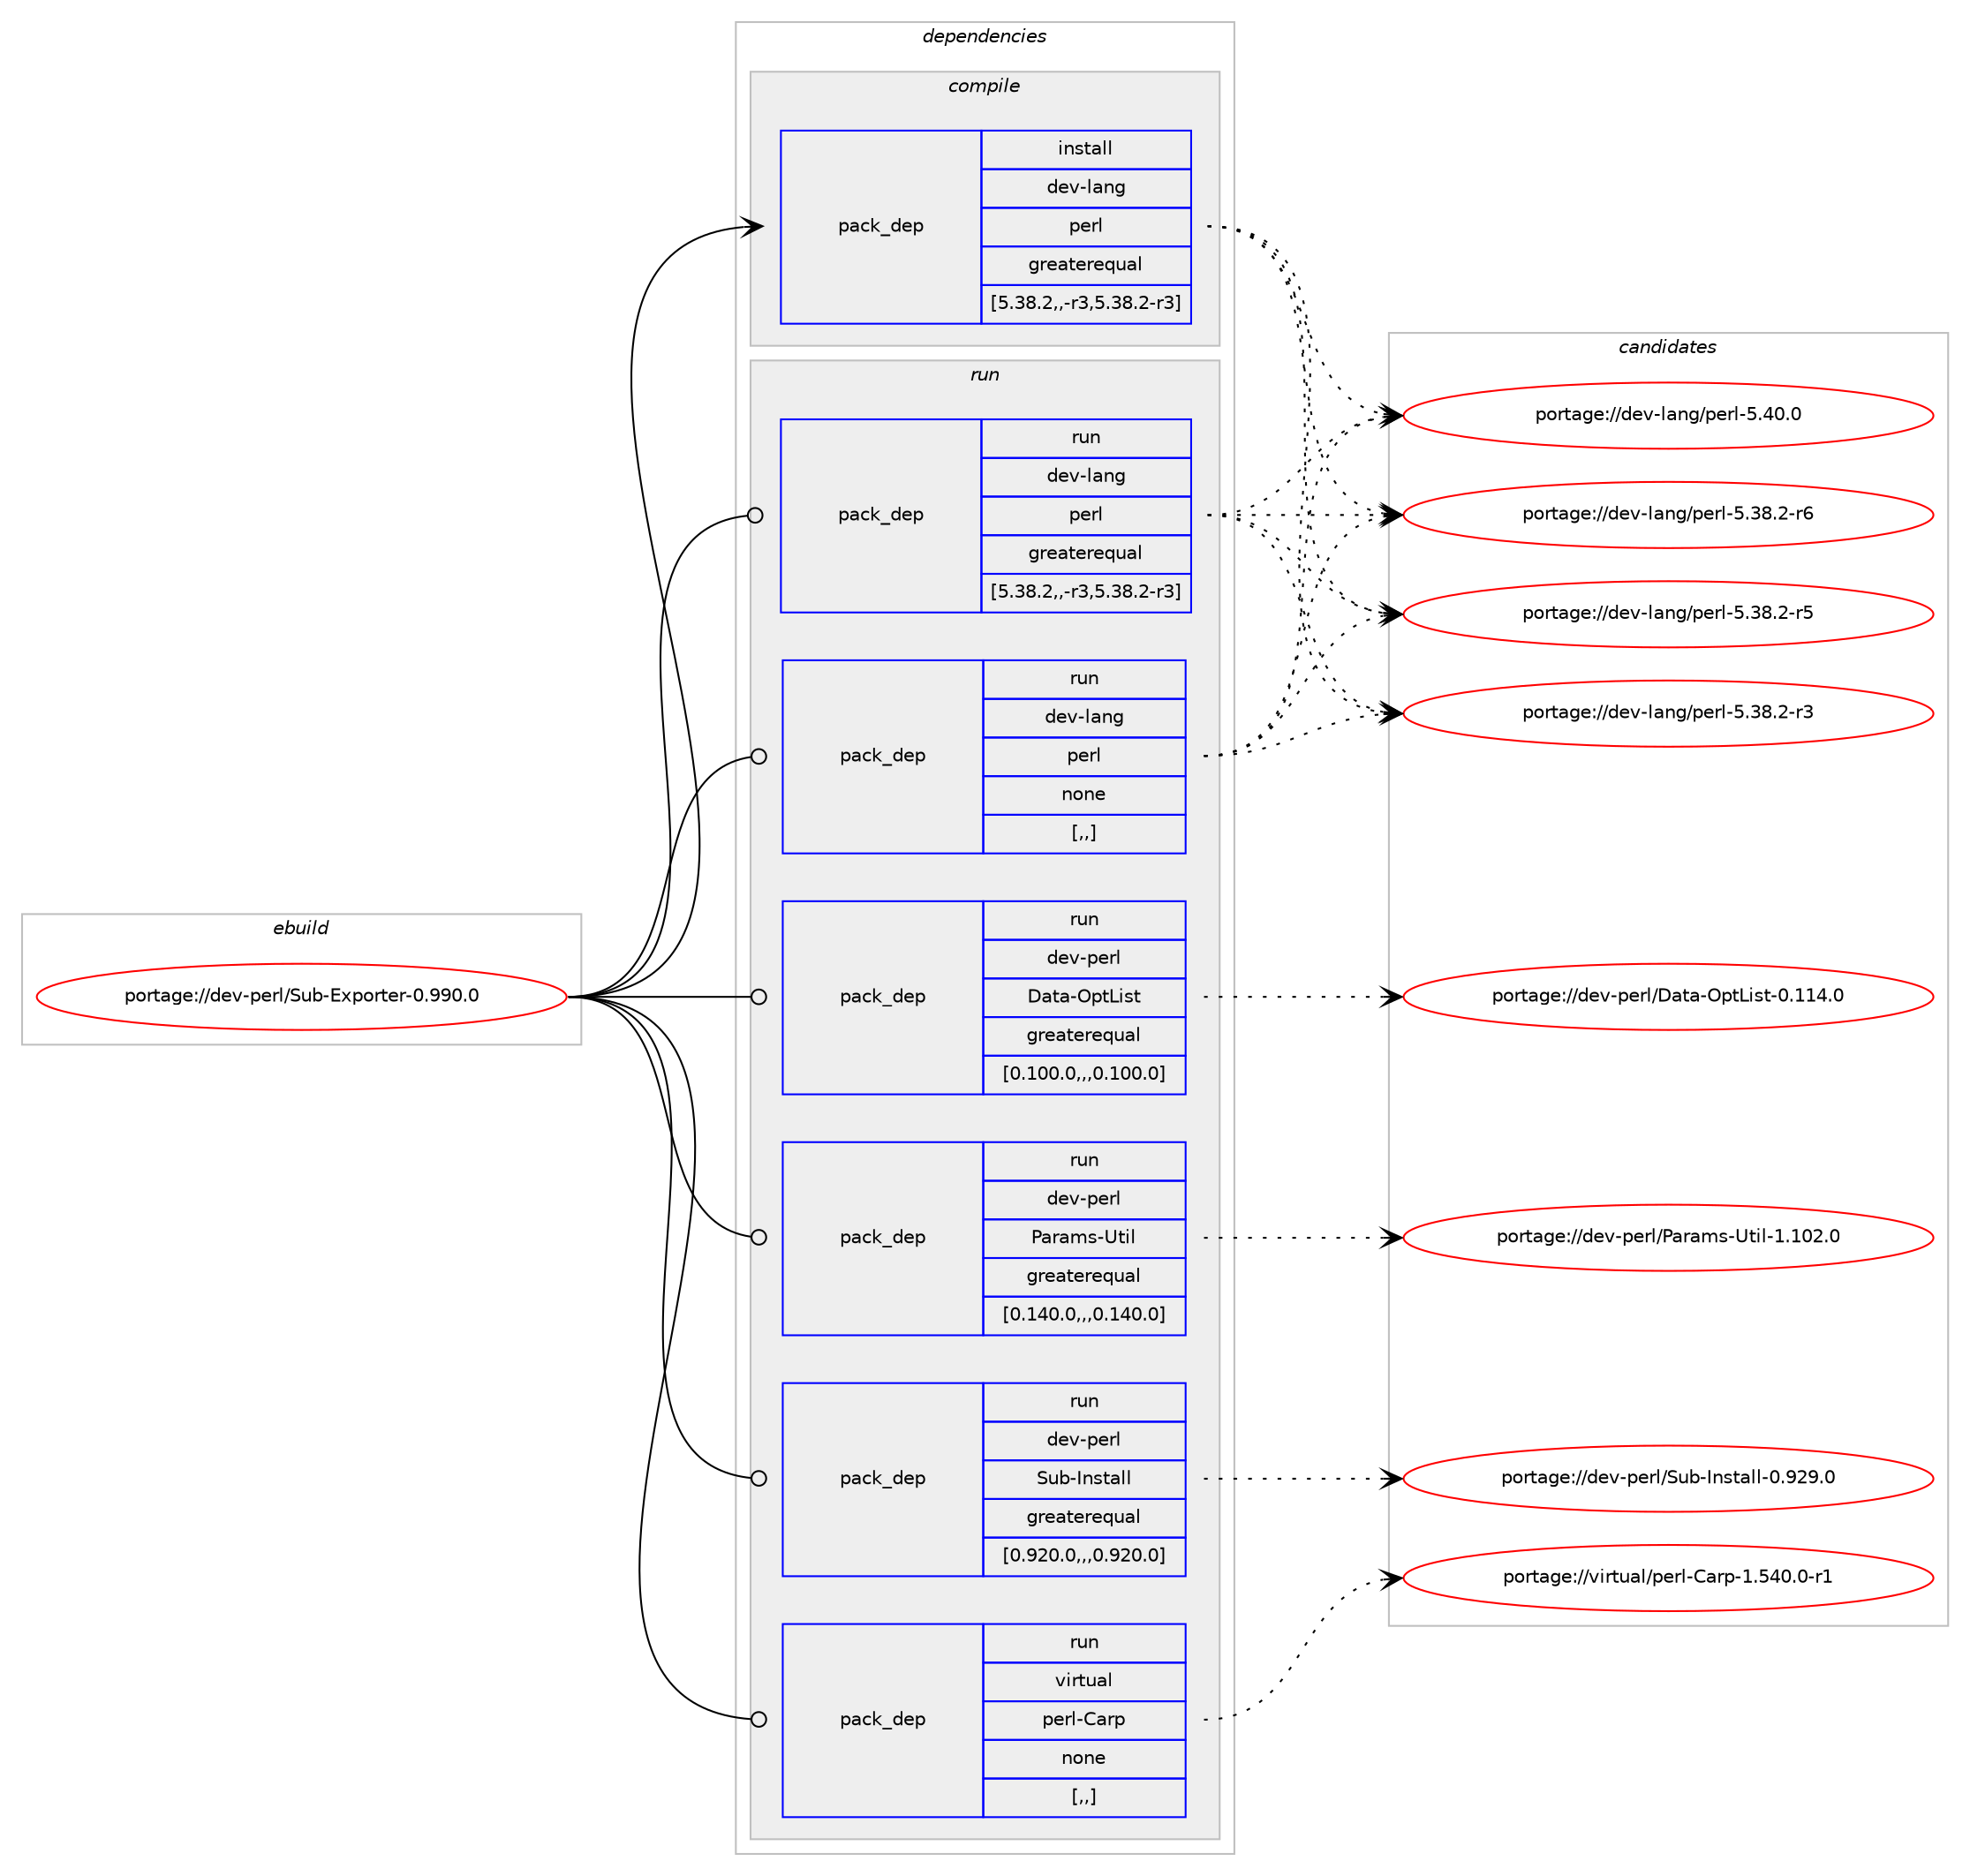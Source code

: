 digraph prolog {

# *************
# Graph options
# *************

newrank=true;
concentrate=true;
compound=true;
graph [rankdir=LR,fontname=Helvetica,fontsize=10,ranksep=1.5];#, ranksep=2.5, nodesep=0.2];
edge  [arrowhead=vee];
node  [fontname=Helvetica,fontsize=10];

# **********
# The ebuild
# **********

subgraph cluster_leftcol {
color=gray;
label=<<i>ebuild</i>>;
id [label="portage://dev-perl/Sub-Exporter-0.990.0", color=red, width=4, href="../dev-perl/Sub-Exporter-0.990.0.svg"];
}

# ****************
# The dependencies
# ****************

subgraph cluster_midcol {
color=gray;
label=<<i>dependencies</i>>;
subgraph cluster_compile {
fillcolor="#eeeeee";
style=filled;
label=<<i>compile</i>>;
subgraph pack105870 {
dependency137177 [label=<<TABLE BORDER="0" CELLBORDER="1" CELLSPACING="0" CELLPADDING="4" WIDTH="220"><TR><TD ROWSPAN="6" CELLPADDING="30">pack_dep</TD></TR><TR><TD WIDTH="110">install</TD></TR><TR><TD>dev-lang</TD></TR><TR><TD>perl</TD></TR><TR><TD>greaterequal</TD></TR><TR><TD>[5.38.2,,-r3,5.38.2-r3]</TD></TR></TABLE>>, shape=none, color=blue];
}
id:e -> dependency137177:w [weight=20,style="solid",arrowhead="vee"];
}
subgraph cluster_compileandrun {
fillcolor="#eeeeee";
style=filled;
label=<<i>compile and run</i>>;
}
subgraph cluster_run {
fillcolor="#eeeeee";
style=filled;
label=<<i>run</i>>;
subgraph pack105871 {
dependency137178 [label=<<TABLE BORDER="0" CELLBORDER="1" CELLSPACING="0" CELLPADDING="4" WIDTH="220"><TR><TD ROWSPAN="6" CELLPADDING="30">pack_dep</TD></TR><TR><TD WIDTH="110">run</TD></TR><TR><TD>dev-lang</TD></TR><TR><TD>perl</TD></TR><TR><TD>greaterequal</TD></TR><TR><TD>[5.38.2,,-r3,5.38.2-r3]</TD></TR></TABLE>>, shape=none, color=blue];
}
id:e -> dependency137178:w [weight=20,style="solid",arrowhead="odot"];
subgraph pack105872 {
dependency137179 [label=<<TABLE BORDER="0" CELLBORDER="1" CELLSPACING="0" CELLPADDING="4" WIDTH="220"><TR><TD ROWSPAN="6" CELLPADDING="30">pack_dep</TD></TR><TR><TD WIDTH="110">run</TD></TR><TR><TD>dev-lang</TD></TR><TR><TD>perl</TD></TR><TR><TD>none</TD></TR><TR><TD>[,,]</TD></TR></TABLE>>, shape=none, color=blue];
}
id:e -> dependency137179:w [weight=20,style="solid",arrowhead="odot"];
subgraph pack105873 {
dependency137180 [label=<<TABLE BORDER="0" CELLBORDER="1" CELLSPACING="0" CELLPADDING="4" WIDTH="220"><TR><TD ROWSPAN="6" CELLPADDING="30">pack_dep</TD></TR><TR><TD WIDTH="110">run</TD></TR><TR><TD>dev-perl</TD></TR><TR><TD>Data-OptList</TD></TR><TR><TD>greaterequal</TD></TR><TR><TD>[0.100.0,,,0.100.0]</TD></TR></TABLE>>, shape=none, color=blue];
}
id:e -> dependency137180:w [weight=20,style="solid",arrowhead="odot"];
subgraph pack105874 {
dependency137181 [label=<<TABLE BORDER="0" CELLBORDER="1" CELLSPACING="0" CELLPADDING="4" WIDTH="220"><TR><TD ROWSPAN="6" CELLPADDING="30">pack_dep</TD></TR><TR><TD WIDTH="110">run</TD></TR><TR><TD>dev-perl</TD></TR><TR><TD>Params-Util</TD></TR><TR><TD>greaterequal</TD></TR><TR><TD>[0.140.0,,,0.140.0]</TD></TR></TABLE>>, shape=none, color=blue];
}
id:e -> dependency137181:w [weight=20,style="solid",arrowhead="odot"];
subgraph pack105875 {
dependency137182 [label=<<TABLE BORDER="0" CELLBORDER="1" CELLSPACING="0" CELLPADDING="4" WIDTH="220"><TR><TD ROWSPAN="6" CELLPADDING="30">pack_dep</TD></TR><TR><TD WIDTH="110">run</TD></TR><TR><TD>dev-perl</TD></TR><TR><TD>Sub-Install</TD></TR><TR><TD>greaterequal</TD></TR><TR><TD>[0.920.0,,,0.920.0]</TD></TR></TABLE>>, shape=none, color=blue];
}
id:e -> dependency137182:w [weight=20,style="solid",arrowhead="odot"];
subgraph pack105876 {
dependency137183 [label=<<TABLE BORDER="0" CELLBORDER="1" CELLSPACING="0" CELLPADDING="4" WIDTH="220"><TR><TD ROWSPAN="6" CELLPADDING="30">pack_dep</TD></TR><TR><TD WIDTH="110">run</TD></TR><TR><TD>virtual</TD></TR><TR><TD>perl-Carp</TD></TR><TR><TD>none</TD></TR><TR><TD>[,,]</TD></TR></TABLE>>, shape=none, color=blue];
}
id:e -> dependency137183:w [weight=20,style="solid",arrowhead="odot"];
}
}

# **************
# The candidates
# **************

subgraph cluster_choices {
rank=same;
color=gray;
label=<<i>candidates</i>>;

subgraph choice105870 {
color=black;
nodesep=1;
choice10010111845108971101034711210111410845534652484648 [label="portage://dev-lang/perl-5.40.0", color=red, width=4,href="../dev-lang/perl-5.40.0.svg"];
choice100101118451089711010347112101114108455346515646504511454 [label="portage://dev-lang/perl-5.38.2-r6", color=red, width=4,href="../dev-lang/perl-5.38.2-r6.svg"];
choice100101118451089711010347112101114108455346515646504511453 [label="portage://dev-lang/perl-5.38.2-r5", color=red, width=4,href="../dev-lang/perl-5.38.2-r5.svg"];
choice100101118451089711010347112101114108455346515646504511451 [label="portage://dev-lang/perl-5.38.2-r3", color=red, width=4,href="../dev-lang/perl-5.38.2-r3.svg"];
dependency137177:e -> choice10010111845108971101034711210111410845534652484648:w [style=dotted,weight="100"];
dependency137177:e -> choice100101118451089711010347112101114108455346515646504511454:w [style=dotted,weight="100"];
dependency137177:e -> choice100101118451089711010347112101114108455346515646504511453:w [style=dotted,weight="100"];
dependency137177:e -> choice100101118451089711010347112101114108455346515646504511451:w [style=dotted,weight="100"];
}
subgraph choice105871 {
color=black;
nodesep=1;
choice10010111845108971101034711210111410845534652484648 [label="portage://dev-lang/perl-5.40.0", color=red, width=4,href="../dev-lang/perl-5.40.0.svg"];
choice100101118451089711010347112101114108455346515646504511454 [label="portage://dev-lang/perl-5.38.2-r6", color=red, width=4,href="../dev-lang/perl-5.38.2-r6.svg"];
choice100101118451089711010347112101114108455346515646504511453 [label="portage://dev-lang/perl-5.38.2-r5", color=red, width=4,href="../dev-lang/perl-5.38.2-r5.svg"];
choice100101118451089711010347112101114108455346515646504511451 [label="portage://dev-lang/perl-5.38.2-r3", color=red, width=4,href="../dev-lang/perl-5.38.2-r3.svg"];
dependency137178:e -> choice10010111845108971101034711210111410845534652484648:w [style=dotted,weight="100"];
dependency137178:e -> choice100101118451089711010347112101114108455346515646504511454:w [style=dotted,weight="100"];
dependency137178:e -> choice100101118451089711010347112101114108455346515646504511453:w [style=dotted,weight="100"];
dependency137178:e -> choice100101118451089711010347112101114108455346515646504511451:w [style=dotted,weight="100"];
}
subgraph choice105872 {
color=black;
nodesep=1;
choice10010111845108971101034711210111410845534652484648 [label="portage://dev-lang/perl-5.40.0", color=red, width=4,href="../dev-lang/perl-5.40.0.svg"];
choice100101118451089711010347112101114108455346515646504511454 [label="portage://dev-lang/perl-5.38.2-r6", color=red, width=4,href="../dev-lang/perl-5.38.2-r6.svg"];
choice100101118451089711010347112101114108455346515646504511453 [label="portage://dev-lang/perl-5.38.2-r5", color=red, width=4,href="../dev-lang/perl-5.38.2-r5.svg"];
choice100101118451089711010347112101114108455346515646504511451 [label="portage://dev-lang/perl-5.38.2-r3", color=red, width=4,href="../dev-lang/perl-5.38.2-r3.svg"];
dependency137179:e -> choice10010111845108971101034711210111410845534652484648:w [style=dotted,weight="100"];
dependency137179:e -> choice100101118451089711010347112101114108455346515646504511454:w [style=dotted,weight="100"];
dependency137179:e -> choice100101118451089711010347112101114108455346515646504511453:w [style=dotted,weight="100"];
dependency137179:e -> choice100101118451089711010347112101114108455346515646504511451:w [style=dotted,weight="100"];
}
subgraph choice105873 {
color=black;
nodesep=1;
choice10010111845112101114108476897116974579112116761051151164548464949524648 [label="portage://dev-perl/Data-OptList-0.114.0", color=red, width=4,href="../dev-perl/Data-OptList-0.114.0.svg"];
dependency137180:e -> choice10010111845112101114108476897116974579112116761051151164548464949524648:w [style=dotted,weight="100"];
}
subgraph choice105874 {
color=black;
nodesep=1;
choice100101118451121011141084780971149710911545851161051084549464948504648 [label="portage://dev-perl/Params-Util-1.102.0", color=red, width=4,href="../dev-perl/Params-Util-1.102.0.svg"];
dependency137181:e -> choice100101118451121011141084780971149710911545851161051084549464948504648:w [style=dotted,weight="100"];
}
subgraph choice105875 {
color=black;
nodesep=1;
choice100101118451121011141084783117984573110115116971081084548465750574648 [label="portage://dev-perl/Sub-Install-0.929.0", color=red, width=4,href="../dev-perl/Sub-Install-0.929.0.svg"];
dependency137182:e -> choice100101118451121011141084783117984573110115116971081084548465750574648:w [style=dotted,weight="100"];
}
subgraph choice105876 {
color=black;
nodesep=1;
choice118105114116117971084711210111410845679711411245494653524846484511449 [label="portage://virtual/perl-Carp-1.540.0-r1", color=red, width=4,href="../virtual/perl-Carp-1.540.0-r1.svg"];
dependency137183:e -> choice118105114116117971084711210111410845679711411245494653524846484511449:w [style=dotted,weight="100"];
}
}

}
